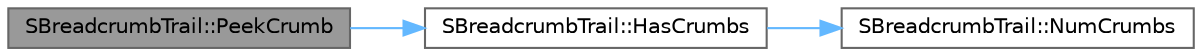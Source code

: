 digraph "SBreadcrumbTrail::PeekCrumb"
{
 // INTERACTIVE_SVG=YES
 // LATEX_PDF_SIZE
  bgcolor="transparent";
  edge [fontname=Helvetica,fontsize=10,labelfontname=Helvetica,labelfontsize=10];
  node [fontname=Helvetica,fontsize=10,shape=box,height=0.2,width=0.4];
  rankdir="LR";
  Node1 [id="Node000001",label="SBreadcrumbTrail::PeekCrumb",height=0.2,width=0.4,color="gray40", fillcolor="grey60", style="filled", fontcolor="black",tooltip="Peeks at the end crumb in the trail."];
  Node1 -> Node2 [id="edge1_Node000001_Node000002",color="steelblue1",style="solid",tooltip=" "];
  Node2 [id="Node000002",label="SBreadcrumbTrail::HasCrumbs",height=0.2,width=0.4,color="grey40", fillcolor="white", style="filled",URL="$dd/d7a/classSBreadcrumbTrail.html#a603a393cbcc5d0104d4ecc572c4b5c14",tooltip="Returns true if there are any crumbs in the trail."];
  Node2 -> Node3 [id="edge2_Node000002_Node000003",color="steelblue1",style="solid",tooltip=" "];
  Node3 [id="Node000003",label="SBreadcrumbTrail::NumCrumbs",height=0.2,width=0.4,color="grey40", fillcolor="white", style="filled",URL="$dd/d7a/classSBreadcrumbTrail.html#aa4f4faf485151e4087e913fb7e7e4a52",tooltip="Returns the number of crumbs in the trail."];
}

